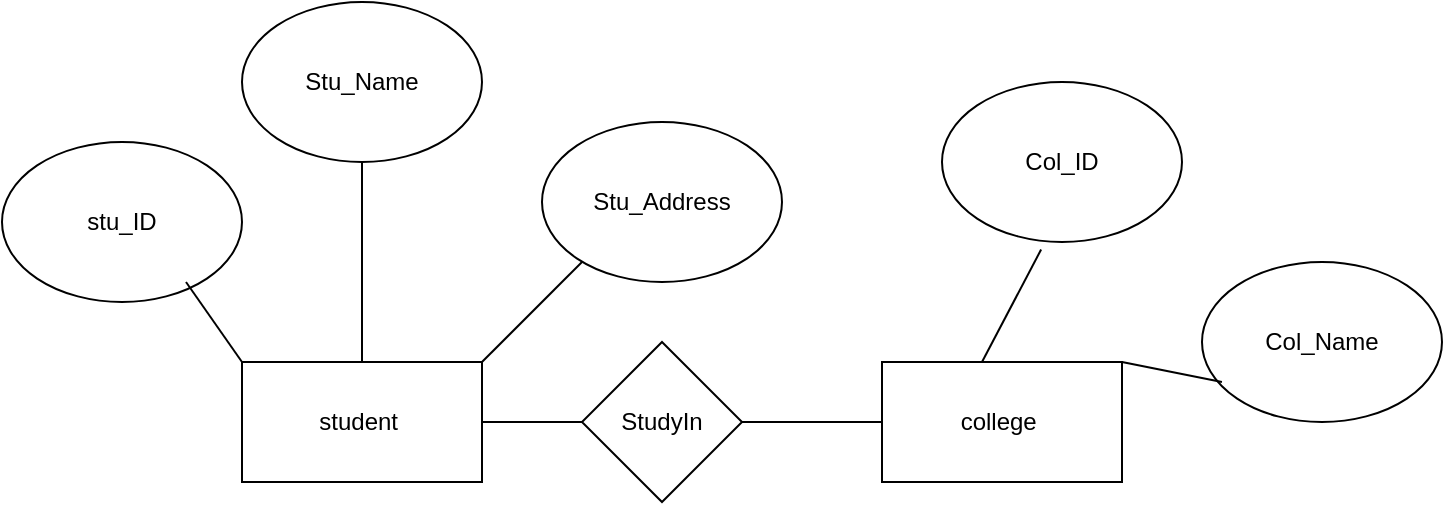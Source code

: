 <mxfile version="14.9.2" type="github">
  <diagram id="C5RBs43oDa-KdzZeNtuy" name="Page-1">
    <mxGraphModel dx="1038" dy="579" grid="1" gridSize="10" guides="1" tooltips="1" connect="1" arrows="1" fold="1" page="1" pageScale="1" pageWidth="827" pageHeight="1169" math="0" shadow="0">
      <root>
        <mxCell id="WIyWlLk6GJQsqaUBKTNV-0" />
        <mxCell id="WIyWlLk6GJQsqaUBKTNV-1" parent="WIyWlLk6GJQsqaUBKTNV-0" />
        <mxCell id="FUe_Ez1F7LnxMoTQs5lp-0" value="student&amp;nbsp;" style="rounded=0;whiteSpace=wrap;html=1;" vertex="1" parent="WIyWlLk6GJQsqaUBKTNV-1">
          <mxGeometry x="200" y="180" width="120" height="60" as="geometry" />
        </mxCell>
        <mxCell id="FUe_Ez1F7LnxMoTQs5lp-2" value="Stu_Name" style="ellipse;whiteSpace=wrap;html=1;" vertex="1" parent="WIyWlLk6GJQsqaUBKTNV-1">
          <mxGeometry x="200" width="120" height="80" as="geometry" />
        </mxCell>
        <mxCell id="FUe_Ez1F7LnxMoTQs5lp-3" value="Stu_Address" style="ellipse;whiteSpace=wrap;html=1;" vertex="1" parent="WIyWlLk6GJQsqaUBKTNV-1">
          <mxGeometry x="350" y="60" width="120" height="80" as="geometry" />
        </mxCell>
        <mxCell id="FUe_Ez1F7LnxMoTQs5lp-10" value="" style="endArrow=none;html=1;exitX=1;exitY=0.5;exitDx=0;exitDy=0;" edge="1" parent="WIyWlLk6GJQsqaUBKTNV-1" source="FUe_Ez1F7LnxMoTQs5lp-0" target="FUe_Ez1F7LnxMoTQs5lp-11">
          <mxGeometry width="50" height="50" relative="1" as="geometry">
            <mxPoint x="330" y="230" as="sourcePoint" />
            <mxPoint x="410" y="210" as="targetPoint" />
          </mxGeometry>
        </mxCell>
        <mxCell id="FUe_Ez1F7LnxMoTQs5lp-11" value="StudyIn" style="rhombus;whiteSpace=wrap;html=1;" vertex="1" parent="WIyWlLk6GJQsqaUBKTNV-1">
          <mxGeometry x="370" y="170" width="80" height="80" as="geometry" />
        </mxCell>
        <mxCell id="FUe_Ez1F7LnxMoTQs5lp-12" value="" style="endArrow=none;html=1;exitX=1;exitY=0.5;exitDx=0;exitDy=0;" edge="1" parent="WIyWlLk6GJQsqaUBKTNV-1" source="FUe_Ez1F7LnxMoTQs5lp-11">
          <mxGeometry width="50" height="50" relative="1" as="geometry">
            <mxPoint x="450" y="240" as="sourcePoint" />
            <mxPoint x="520" y="210" as="targetPoint" />
          </mxGeometry>
        </mxCell>
        <mxCell id="FUe_Ez1F7LnxMoTQs5lp-13" value="college&amp;nbsp;" style="rounded=0;whiteSpace=wrap;html=1;" vertex="1" parent="WIyWlLk6GJQsqaUBKTNV-1">
          <mxGeometry x="520" y="180" width="120" height="60" as="geometry" />
        </mxCell>
        <mxCell id="FUe_Ez1F7LnxMoTQs5lp-14" value="Col_ID" style="ellipse;whiteSpace=wrap;html=1;" vertex="1" parent="WIyWlLk6GJQsqaUBKTNV-1">
          <mxGeometry x="550" y="40" width="120" height="80" as="geometry" />
        </mxCell>
        <mxCell id="FUe_Ez1F7LnxMoTQs5lp-15" value="Col_Name" style="ellipse;whiteSpace=wrap;html=1;" vertex="1" parent="WIyWlLk6GJQsqaUBKTNV-1">
          <mxGeometry x="680" y="130" width="120" height="80" as="geometry" />
        </mxCell>
        <mxCell id="FUe_Ez1F7LnxMoTQs5lp-16" value="" style="endArrow=none;html=1;entryX=0.083;entryY=0.75;entryDx=0;entryDy=0;entryPerimeter=0;exitX=1;exitY=0;exitDx=0;exitDy=0;" edge="1" parent="WIyWlLk6GJQsqaUBKTNV-1" source="FUe_Ez1F7LnxMoTQs5lp-13" target="FUe_Ez1F7LnxMoTQs5lp-15">
          <mxGeometry width="50" height="50" relative="1" as="geometry">
            <mxPoint x="640" y="230" as="sourcePoint" />
            <mxPoint x="690" y="180" as="targetPoint" />
          </mxGeometry>
        </mxCell>
        <mxCell id="FUe_Ez1F7LnxMoTQs5lp-18" value="" style="endArrow=none;html=1;entryX=0.413;entryY=1.047;entryDx=0;entryDy=0;entryPerimeter=0;" edge="1" parent="WIyWlLk6GJQsqaUBKTNV-1" target="FUe_Ez1F7LnxMoTQs5lp-14">
          <mxGeometry width="50" height="50" relative="1" as="geometry">
            <mxPoint x="570" y="180" as="sourcePoint" />
            <mxPoint x="620" y="130" as="targetPoint" />
          </mxGeometry>
        </mxCell>
        <mxCell id="FUe_Ez1F7LnxMoTQs5lp-19" value="stu_ID&lt;br&gt;" style="ellipse;whiteSpace=wrap;html=1;" vertex="1" parent="WIyWlLk6GJQsqaUBKTNV-1">
          <mxGeometry x="80" y="70" width="120" height="80" as="geometry" />
        </mxCell>
        <mxCell id="FUe_Ez1F7LnxMoTQs5lp-20" value="" style="endArrow=none;html=1;" edge="1" parent="WIyWlLk6GJQsqaUBKTNV-1">
          <mxGeometry width="50" height="50" relative="1" as="geometry">
            <mxPoint x="320" y="180" as="sourcePoint" />
            <mxPoint x="370" y="130" as="targetPoint" />
          </mxGeometry>
        </mxCell>
        <mxCell id="FUe_Ez1F7LnxMoTQs5lp-21" value="" style="endArrow=none;html=1;entryX=0.5;entryY=1;entryDx=0;entryDy=0;exitX=0.5;exitY=0;exitDx=0;exitDy=0;" edge="1" parent="WIyWlLk6GJQsqaUBKTNV-1" source="FUe_Ez1F7LnxMoTQs5lp-0" target="FUe_Ez1F7LnxMoTQs5lp-2">
          <mxGeometry width="50" height="50" relative="1" as="geometry">
            <mxPoint x="250" y="180" as="sourcePoint" />
            <mxPoint x="300" y="130" as="targetPoint" />
          </mxGeometry>
        </mxCell>
        <mxCell id="FUe_Ez1F7LnxMoTQs5lp-22" value="" style="endArrow=none;html=1;exitX=0;exitY=0;exitDx=0;exitDy=0;" edge="1" parent="WIyWlLk6GJQsqaUBKTNV-1" source="FUe_Ez1F7LnxMoTQs5lp-0">
          <mxGeometry width="50" height="50" relative="1" as="geometry">
            <mxPoint x="160" y="180" as="sourcePoint" />
            <mxPoint x="172" y="140" as="targetPoint" />
          </mxGeometry>
        </mxCell>
      </root>
    </mxGraphModel>
  </diagram>
</mxfile>
